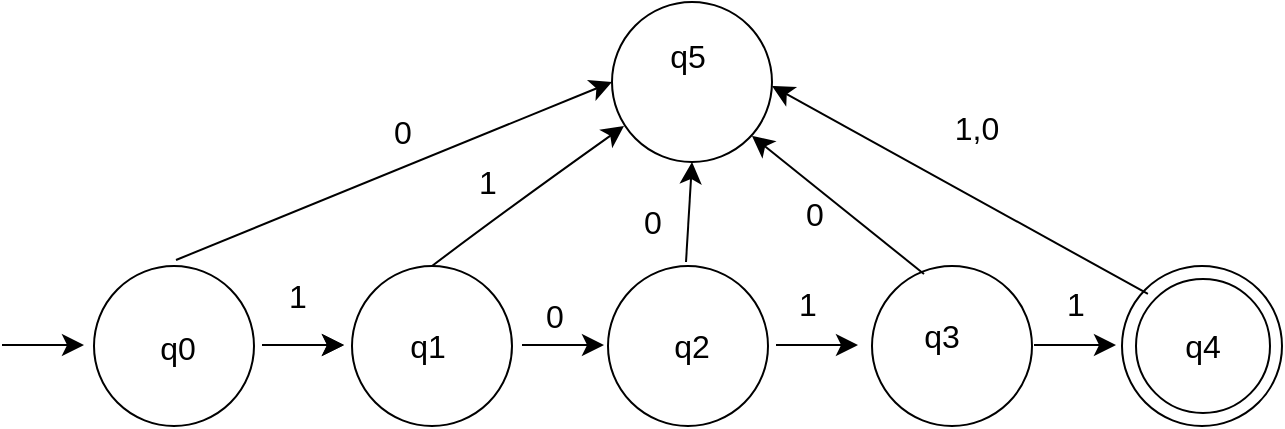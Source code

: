 <mxfile version="26.0.14">
  <diagram name="Page-1" id="bp9fZzqt6f0IK-dH6rbc">
    <mxGraphModel dx="960" dy="-141" grid="0" gridSize="10" guides="1" tooltips="1" connect="1" arrows="1" fold="1" page="0" pageScale="1" pageWidth="850" pageHeight="1100" math="0" shadow="0">
      <root>
        <mxCell id="0" />
        <mxCell id="1" parent="0" />
        <mxCell id="9nNE0hjSnc6l7BTQBhYX-8" value="" style="ellipse;whiteSpace=wrap;html=1;" parent="1" vertex="1">
          <mxGeometry x="-195" y="593" width="80" height="80" as="geometry" />
        </mxCell>
        <mxCell id="9nNE0hjSnc6l7BTQBhYX-9" value="" style="ellipse;whiteSpace=wrap;html=1;" parent="1" vertex="1">
          <mxGeometry x="64" y="461" width="80" height="80" as="geometry" />
        </mxCell>
        <mxCell id="9nNE0hjSnc6l7BTQBhYX-10" value="" style="ellipse;whiteSpace=wrap;html=1;" parent="1" vertex="1">
          <mxGeometry x="-66" y="593" width="80" height="80" as="geometry" />
        </mxCell>
        <mxCell id="9nNE0hjSnc6l7BTQBhYX-11" value="" style="ellipse;whiteSpace=wrap;html=1;" parent="1" vertex="1">
          <mxGeometry x="194" y="593" width="80" height="80" as="geometry" />
        </mxCell>
        <mxCell id="9nNE0hjSnc6l7BTQBhYX-13" value="" style="ellipse;whiteSpace=wrap;html=1;" parent="1" vertex="1">
          <mxGeometry x="319" y="593" width="80" height="80" as="geometry" />
        </mxCell>
        <mxCell id="9nNE0hjSnc6l7BTQBhYX-14" value="" style="endArrow=classic;html=1;rounded=0;fontSize=12;startSize=8;endSize=8;curved=1;" parent="1" edge="1">
          <mxGeometry width="50" height="50" relative="1" as="geometry">
            <mxPoint x="-111" y="632.5" as="sourcePoint" />
            <mxPoint x="-70" y="632.5" as="targetPoint" />
            <Array as="points">
              <mxPoint x="-95" y="632.5" />
            </Array>
          </mxGeometry>
        </mxCell>
        <mxCell id="9nNE0hjSnc6l7BTQBhYX-12" value="" style="ellipse;whiteSpace=wrap;html=1;" parent="1" vertex="1">
          <mxGeometry x="62" y="593" width="80" height="80" as="geometry" />
        </mxCell>
        <mxCell id="9nNE0hjSnc6l7BTQBhYX-15" value="1" style="text;strokeColor=none;fillColor=none;html=1;align=center;verticalAlign=middle;whiteSpace=wrap;rounded=0;fontSize=16;" parent="1" vertex="1">
          <mxGeometry x="-123" y="593" width="60" height="30" as="geometry" />
        </mxCell>
        <mxCell id="9nNE0hjSnc6l7BTQBhYX-17" value="" style="endArrow=classic;html=1;rounded=0;fontSize=12;startSize=8;endSize=8;curved=1;" parent="1" edge="1">
          <mxGeometry width="50" height="50" relative="1" as="geometry">
            <mxPoint x="-111" y="632.5" as="sourcePoint" />
            <mxPoint x="-70" y="632.5" as="targetPoint" />
            <Array as="points">
              <mxPoint x="-95" y="632.5" />
            </Array>
          </mxGeometry>
        </mxCell>
        <mxCell id="9nNE0hjSnc6l7BTQBhYX-19" value="" style="endArrow=classic;html=1;rounded=0;fontSize=12;startSize=8;endSize=8;curved=1;" parent="1" edge="1">
          <mxGeometry width="50" height="50" relative="1" as="geometry">
            <mxPoint x="275" y="632.5" as="sourcePoint" />
            <mxPoint x="316" y="632.5" as="targetPoint" />
            <Array as="points" />
          </mxGeometry>
        </mxCell>
        <mxCell id="9nNE0hjSnc6l7BTQBhYX-20" value="" style="endArrow=classic;html=1;rounded=0;fontSize=12;startSize=8;endSize=8;curved=1;" parent="1" edge="1">
          <mxGeometry width="50" height="50" relative="1" as="geometry">
            <mxPoint x="146" y="632.5" as="sourcePoint" />
            <mxPoint x="187" y="632.5" as="targetPoint" />
            <Array as="points" />
          </mxGeometry>
        </mxCell>
        <mxCell id="9nNE0hjSnc6l7BTQBhYX-21" value="" style="endArrow=classic;html=1;rounded=0;fontSize=12;startSize=8;endSize=8;curved=1;" parent="1" edge="1">
          <mxGeometry width="50" height="50" relative="1" as="geometry">
            <mxPoint x="19" y="632.5" as="sourcePoint" />
            <mxPoint x="60" y="632.5" as="targetPoint" />
            <Array as="points">
              <mxPoint x="35" y="632.5" />
            </Array>
          </mxGeometry>
        </mxCell>
        <mxCell id="9nNE0hjSnc6l7BTQBhYX-22" value="q0" style="text;strokeColor=none;fillColor=none;html=1;align=center;verticalAlign=middle;whiteSpace=wrap;rounded=0;fontSize=16;" parent="1" vertex="1">
          <mxGeometry x="-183" y="619" width="60" height="30" as="geometry" />
        </mxCell>
        <mxCell id="9nNE0hjSnc6l7BTQBhYX-23" value="q1" style="text;strokeColor=none;fillColor=none;html=1;align=center;verticalAlign=middle;whiteSpace=wrap;rounded=0;fontSize=16;" parent="1" vertex="1">
          <mxGeometry x="-58" y="618" width="60" height="30" as="geometry" />
        </mxCell>
        <mxCell id="9nNE0hjSnc6l7BTQBhYX-28" value="q5" style="text;strokeColor=none;fillColor=none;html=1;align=center;verticalAlign=middle;whiteSpace=wrap;rounded=0;fontSize=16;" parent="1" vertex="1">
          <mxGeometry x="72" y="473" width="60" height="30" as="geometry" />
        </mxCell>
        <mxCell id="9nNE0hjSnc6l7BTQBhYX-29" value="q2" style="text;strokeColor=none;fillColor=none;html=1;align=center;verticalAlign=middle;whiteSpace=wrap;rounded=0;fontSize=16;" parent="1" vertex="1">
          <mxGeometry x="74" y="618" width="60" height="30" as="geometry" />
        </mxCell>
        <mxCell id="9nNE0hjSnc6l7BTQBhYX-30" value="" style="endArrow=classic;html=1;rounded=0;fontSize=12;startSize=8;endSize=8;curved=1;entryX=0;entryY=0.5;entryDx=0;entryDy=0;" parent="1" target="9nNE0hjSnc6l7BTQBhYX-9" edge="1">
          <mxGeometry width="50" height="50" relative="1" as="geometry">
            <mxPoint x="-154" y="590" as="sourcePoint" />
            <mxPoint x="51" y="494" as="targetPoint" />
          </mxGeometry>
        </mxCell>
        <mxCell id="9nNE0hjSnc6l7BTQBhYX-31" value="1" style="text;strokeColor=none;fillColor=none;html=1;align=center;verticalAlign=middle;whiteSpace=wrap;rounded=0;fontSize=16;" parent="1" vertex="1">
          <mxGeometry x="132" y="597" width="60" height="30" as="geometry" />
        </mxCell>
        <mxCell id="9nNE0hjSnc6l7BTQBhYX-32" value="1" style="text;strokeColor=none;fillColor=none;html=1;align=center;verticalAlign=middle;whiteSpace=wrap;rounded=0;fontSize=16;" parent="1" vertex="1">
          <mxGeometry x="266" y="597" width="60" height="30" as="geometry" />
        </mxCell>
        <mxCell id="9nNE0hjSnc6l7BTQBhYX-33" value="" style="endArrow=classic;html=1;rounded=0;fontSize=12;startSize=8;endSize=8;curved=1;exitX=0.5;exitY=0;exitDx=0;exitDy=0;entryX=0.075;entryY=0.775;entryDx=0;entryDy=0;entryPerimeter=0;" parent="1" source="9nNE0hjSnc6l7BTQBhYX-10" target="9nNE0hjSnc6l7BTQBhYX-9" edge="1">
          <mxGeometry width="50" height="50" relative="1" as="geometry">
            <mxPoint x="-17" y="590" as="sourcePoint" />
            <mxPoint x="66" y="508" as="targetPoint" />
            <Array as="points">
              <mxPoint x="11" y="565" />
            </Array>
          </mxGeometry>
        </mxCell>
        <mxCell id="9nNE0hjSnc6l7BTQBhYX-26" value="q3" style="text;strokeColor=none;fillColor=none;html=1;align=center;verticalAlign=middle;whiteSpace=wrap;rounded=0;fontSize=16;" parent="1" vertex="1">
          <mxGeometry x="199" y="613" width="60" height="30" as="geometry" />
        </mxCell>
        <mxCell id="9nNE0hjSnc6l7BTQBhYX-36" value="" style="endArrow=classic;html=1;rounded=0;fontSize=12;startSize=8;endSize=8;curved=1;entryX=0.5;entryY=1;entryDx=0;entryDy=0;" parent="1" target="9nNE0hjSnc6l7BTQBhYX-9" edge="1">
          <mxGeometry width="50" height="50" relative="1" as="geometry">
            <mxPoint x="101" y="591" as="sourcePoint" />
            <mxPoint x="99" y="532" as="targetPoint" />
          </mxGeometry>
        </mxCell>
        <mxCell id="9nNE0hjSnc6l7BTQBhYX-37" value="" style="endArrow=classic;html=1;rounded=0;fontSize=12;startSize=8;endSize=8;curved=1;exitX=0.35;exitY=-0.037;exitDx=0;exitDy=0;exitPerimeter=0;entryX=0.9;entryY=0.75;entryDx=0;entryDy=0;entryPerimeter=0;" parent="1" edge="1">
          <mxGeometry width="50" height="50" relative="1" as="geometry">
            <mxPoint x="220" y="597" as="sourcePoint" />
            <mxPoint x="134" y="527.96" as="targetPoint" />
          </mxGeometry>
        </mxCell>
        <mxCell id="9nNE0hjSnc6l7BTQBhYX-41" value="" style="endArrow=classic;html=1;rounded=0;fontSize=12;startSize=8;endSize=8;curved=1;entryX=0.913;entryY=0.288;entryDx=0;entryDy=0;entryPerimeter=0;" parent="1" edge="1">
          <mxGeometry width="50" height="50" relative="1" as="geometry">
            <mxPoint x="331.96" y="606.96" as="sourcePoint" />
            <mxPoint x="144.0" y="503.0" as="targetPoint" />
          </mxGeometry>
        </mxCell>
        <mxCell id="9nNE0hjSnc6l7BTQBhYX-44" value="1,0" style="text;html=1;align=center;verticalAlign=middle;resizable=0;points=[];autosize=1;strokeColor=none;fillColor=none;fontSize=16;" parent="1" vertex="1">
          <mxGeometry x="226" y="508" width="40" height="31" as="geometry" />
        </mxCell>
        <mxCell id="9nNE0hjSnc6l7BTQBhYX-46" value="0" style="text;html=1;align=center;verticalAlign=middle;resizable=0;points=[];autosize=1;strokeColor=none;fillColor=none;fontSize=16;" parent="1" vertex="1">
          <mxGeometry x="-55" y="510" width="27" height="31" as="geometry" />
        </mxCell>
        <mxCell id="9nNE0hjSnc6l7BTQBhYX-47" value="0" style="text;html=1;align=center;verticalAlign=middle;resizable=0;points=[];autosize=1;strokeColor=none;fillColor=none;fontSize=16;" parent="1" vertex="1">
          <mxGeometry x="21.5" y="602" width="27" height="31" as="geometry" />
        </mxCell>
        <mxCell id="9nNE0hjSnc6l7BTQBhYX-48" value="0" style="text;html=1;align=center;verticalAlign=middle;resizable=0;points=[];autosize=1;strokeColor=none;fillColor=none;fontSize=16;" parent="1" vertex="1">
          <mxGeometry x="151" y="551" width="27" height="31" as="geometry" />
        </mxCell>
        <mxCell id="9nNE0hjSnc6l7BTQBhYX-49" value="0" style="text;html=1;align=center;verticalAlign=middle;resizable=0;points=[];autosize=1;strokeColor=none;fillColor=none;fontSize=16;" parent="1" vertex="1">
          <mxGeometry x="70" y="555" width="27" height="31" as="geometry" />
        </mxCell>
        <mxCell id="9nNE0hjSnc6l7BTQBhYX-52" value="1" style="text;strokeColor=none;fillColor=none;html=1;align=center;verticalAlign=middle;whiteSpace=wrap;rounded=0;fontSize=16;" parent="1" vertex="1">
          <mxGeometry x="-28" y="536" width="60" height="30" as="geometry" />
        </mxCell>
        <mxCell id="9nNE0hjSnc6l7BTQBhYX-53" value="" style="ellipse;whiteSpace=wrap;html=1;aspect=fixed;" parent="1" vertex="1">
          <mxGeometry x="326" y="599.5" width="67" height="67" as="geometry" />
        </mxCell>
        <mxCell id="9nNE0hjSnc6l7BTQBhYX-54" value="q4" style="text;html=1;align=center;verticalAlign=middle;resizable=0;points=[];autosize=1;strokeColor=none;fillColor=none;fontSize=16;" parent="1" vertex="1">
          <mxGeometry x="341" y="617" width="36" height="31" as="geometry" />
        </mxCell>
        <mxCell id="9nNE0hjSnc6l7BTQBhYX-55" value="" style="endArrow=classic;html=1;rounded=0;fontSize=12;startSize=8;endSize=8;curved=1;" parent="1" edge="1">
          <mxGeometry width="50" height="50" relative="1" as="geometry">
            <mxPoint x="-241" y="632.5" as="sourcePoint" />
            <mxPoint x="-200" y="632.5" as="targetPoint" />
            <Array as="points">
              <mxPoint x="-225" y="632.5" />
            </Array>
          </mxGeometry>
        </mxCell>
      </root>
    </mxGraphModel>
  </diagram>
</mxfile>
